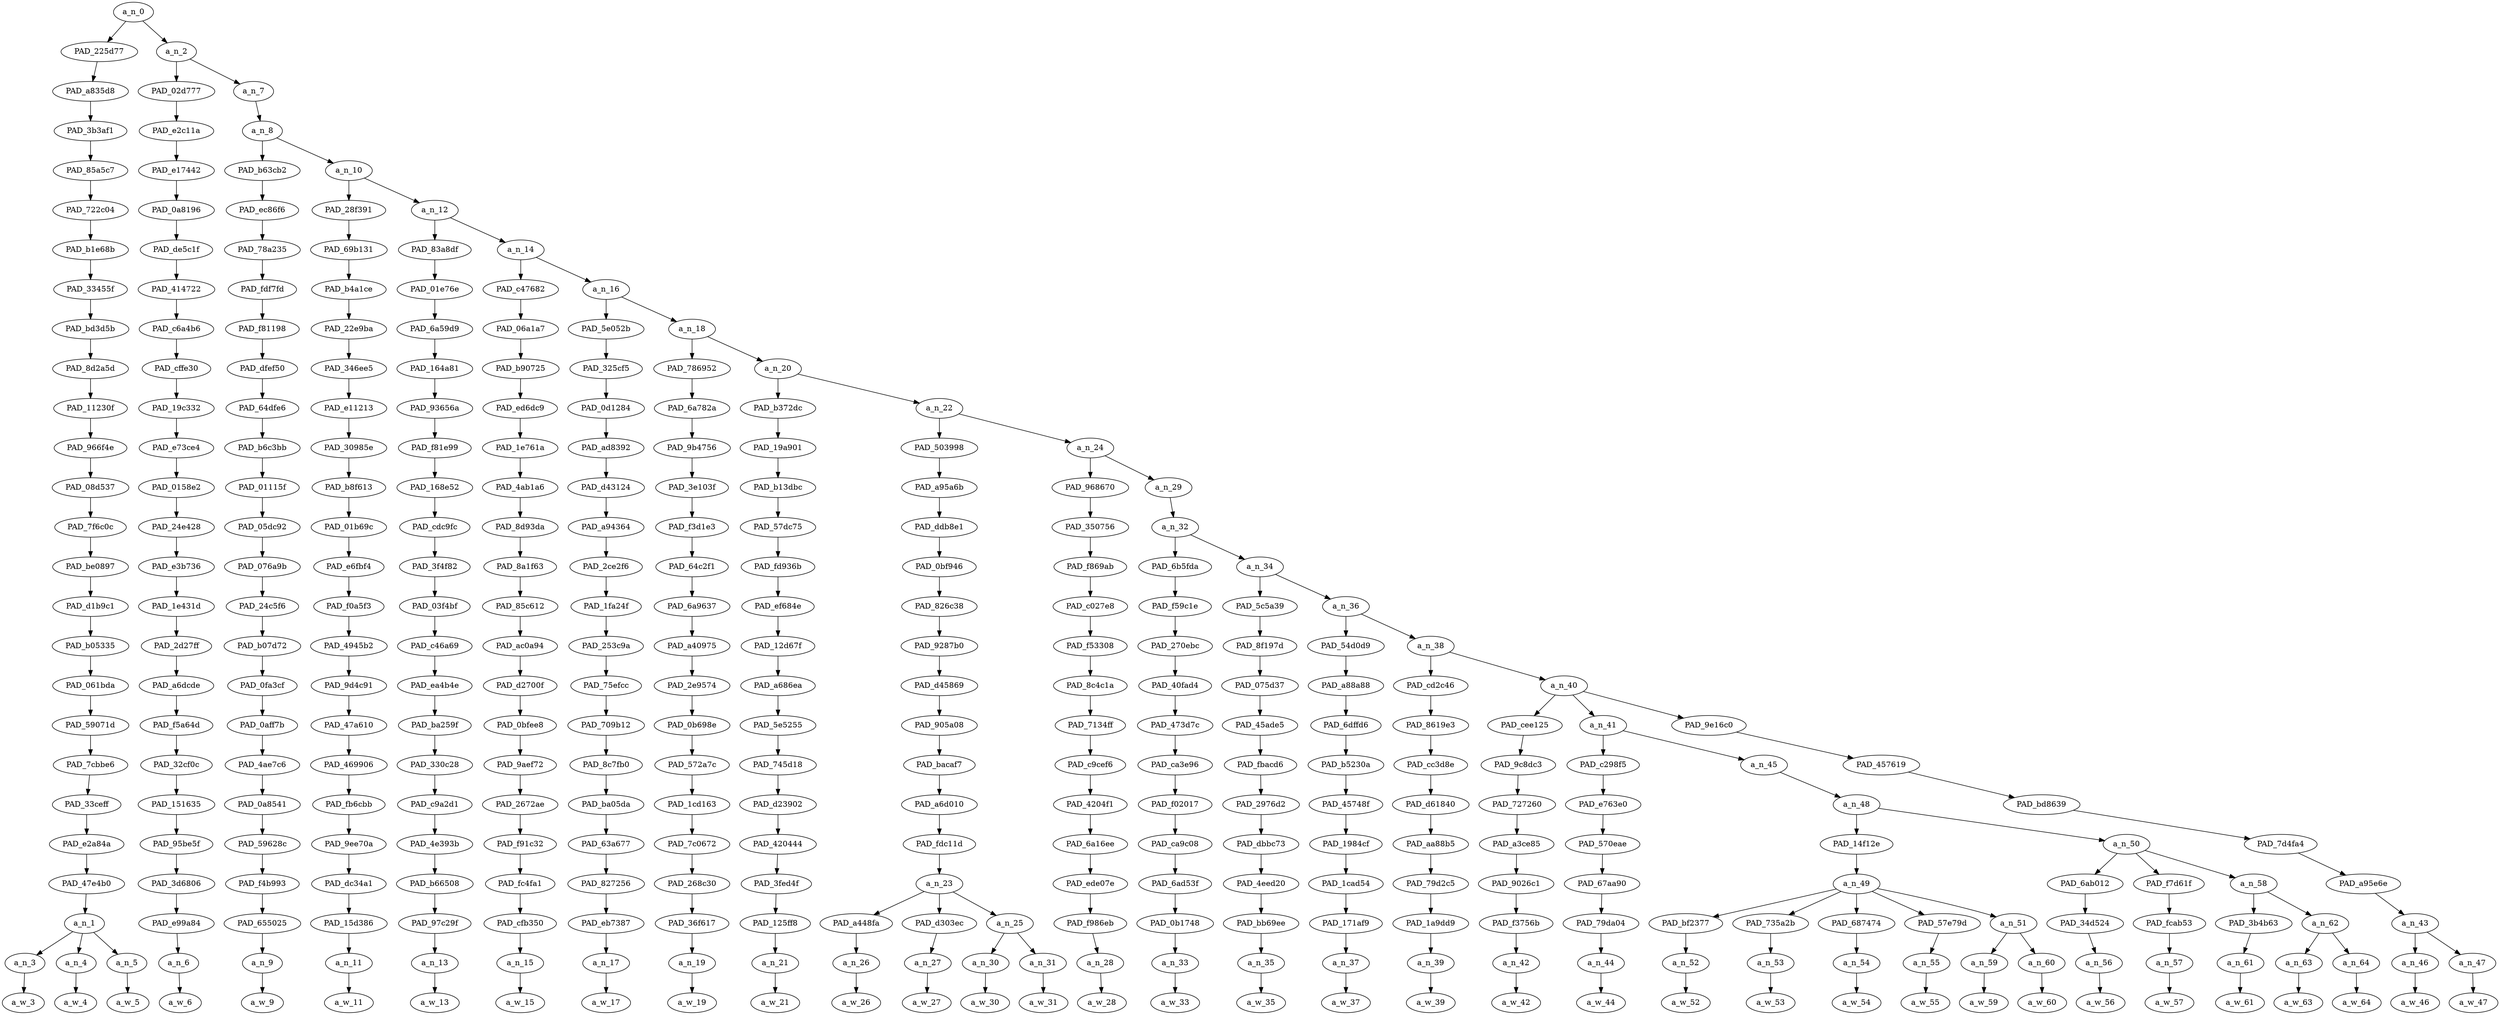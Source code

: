 strict digraph "" {
	a_n_0	[div_dir=1,
		index=0,
		level=25,
		pos="2.5049798329671225,25!",
		text_span="[0, 1, 2, 3, 4, 5, 6, 7, 8, 9, 10, 11, 12, 13, 14, 15, 16, 17, 18, 19, 20, 21, 22, 23, 24, 25, 26, 27, 28, 29, 30, 31, 32, 33, 34]",
		value=1.00000001];
	PAD_225d77	[div_dir=1,
		index=0,
		level=24,
		pos="1.0,24!",
		text_span="[0, 1, 2]",
		value=0.17756957];
	a_n_0 -> PAD_225d77;
	a_n_2	[div_dir=1,
		index=1,
		level=24,
		pos="4.009959665934245,24!",
		text_span="[3, 4, 5, 6, 7, 8, 9, 10, 11, 12, 13, 14, 15, 16, 17, 18, 19, 20, 21, 22, 23, 24, 25, 26, 27, 28, 29, 30, 31, 32, 33, 34]",
		value=0.82178777];
	a_n_0 -> a_n_2;
	PAD_a835d8	[div_dir=1,
		index=0,
		level=23,
		pos="1.0,23!",
		text_span="[0, 1, 2]",
		value=0.17756957];
	PAD_225d77 -> PAD_a835d8;
	PAD_3b3af1	[div_dir=1,
		index=0,
		level=22,
		pos="1.0,22!",
		text_span="[0, 1, 2]",
		value=0.17756957];
	PAD_a835d8 -> PAD_3b3af1;
	PAD_85a5c7	[div_dir=1,
		index=0,
		level=21,
		pos="1.0,21!",
		text_span="[0, 1, 2]",
		value=0.17756957];
	PAD_3b3af1 -> PAD_85a5c7;
	PAD_722c04	[div_dir=1,
		index=0,
		level=20,
		pos="1.0,20!",
		text_span="[0, 1, 2]",
		value=0.17756957];
	PAD_85a5c7 -> PAD_722c04;
	PAD_b1e68b	[div_dir=1,
		index=0,
		level=19,
		pos="1.0,19!",
		text_span="[0, 1, 2]",
		value=0.17756957];
	PAD_722c04 -> PAD_b1e68b;
	PAD_33455f	[div_dir=1,
		index=0,
		level=18,
		pos="1.0,18!",
		text_span="[0, 1, 2]",
		value=0.17756957];
	PAD_b1e68b -> PAD_33455f;
	PAD_bd3d5b	[div_dir=1,
		index=0,
		level=17,
		pos="1.0,17!",
		text_span="[0, 1, 2]",
		value=0.17756957];
	PAD_33455f -> PAD_bd3d5b;
	PAD_8d2a5d	[div_dir=1,
		index=0,
		level=16,
		pos="1.0,16!",
		text_span="[0, 1, 2]",
		value=0.17756957];
	PAD_bd3d5b -> PAD_8d2a5d;
	PAD_11230f	[div_dir=1,
		index=0,
		level=15,
		pos="1.0,15!",
		text_span="[0, 1, 2]",
		value=0.17756957];
	PAD_8d2a5d -> PAD_11230f;
	PAD_966f4e	[div_dir=1,
		index=0,
		level=14,
		pos="1.0,14!",
		text_span="[0, 1, 2]",
		value=0.17756957];
	PAD_11230f -> PAD_966f4e;
	PAD_08d537	[div_dir=1,
		index=0,
		level=13,
		pos="1.0,13!",
		text_span="[0, 1, 2]",
		value=0.17756957];
	PAD_966f4e -> PAD_08d537;
	PAD_7f6c0c	[div_dir=1,
		index=0,
		level=12,
		pos="1.0,12!",
		text_span="[0, 1, 2]",
		value=0.17756957];
	PAD_08d537 -> PAD_7f6c0c;
	PAD_be0897	[div_dir=1,
		index=0,
		level=11,
		pos="1.0,11!",
		text_span="[0, 1, 2]",
		value=0.17756957];
	PAD_7f6c0c -> PAD_be0897;
	PAD_d1b9c1	[div_dir=1,
		index=0,
		level=10,
		pos="1.0,10!",
		text_span="[0, 1, 2]",
		value=0.17756957];
	PAD_be0897 -> PAD_d1b9c1;
	PAD_b05335	[div_dir=1,
		index=0,
		level=9,
		pos="1.0,9!",
		text_span="[0, 1, 2]",
		value=0.17756957];
	PAD_d1b9c1 -> PAD_b05335;
	PAD_061bda	[div_dir=1,
		index=0,
		level=8,
		pos="1.0,8!",
		text_span="[0, 1, 2]",
		value=0.17756957];
	PAD_b05335 -> PAD_061bda;
	PAD_59071d	[div_dir=1,
		index=0,
		level=7,
		pos="1.0,7!",
		text_span="[0, 1, 2]",
		value=0.17756957];
	PAD_061bda -> PAD_59071d;
	PAD_7cbbe6	[div_dir=1,
		index=0,
		level=6,
		pos="1.0,6!",
		text_span="[0, 1, 2]",
		value=0.17756957];
	PAD_59071d -> PAD_7cbbe6;
	PAD_33ceff	[div_dir=1,
		index=0,
		level=5,
		pos="1.0,5!",
		text_span="[0, 1, 2]",
		value=0.17756957];
	PAD_7cbbe6 -> PAD_33ceff;
	PAD_e2a84a	[div_dir=1,
		index=0,
		level=4,
		pos="1.0,4!",
		text_span="[0, 1, 2]",
		value=0.17756957];
	PAD_33ceff -> PAD_e2a84a;
	PAD_47e4b0	[div_dir=1,
		index=0,
		level=3,
		pos="1.0,3!",
		text_span="[0, 1, 2]",
		value=0.17756957];
	PAD_e2a84a -> PAD_47e4b0;
	a_n_1	[div_dir=1,
		index=0,
		level=2,
		pos="1.0,2!",
		text_span="[0, 1, 2]",
		value=0.17756957];
	PAD_47e4b0 -> a_n_1;
	a_n_3	[div_dir=1,
		index=0,
		level=1,
		pos="0.0,1!",
		text_span="[0]",
		value=0.02753930];
	a_n_1 -> a_n_3;
	a_n_4	[div_dir=1,
		index=1,
		level=1,
		pos="1.0,1!",
		text_span="[1]",
		value=0.02747320];
	a_n_1 -> a_n_4;
	a_n_5	[div_dir=1,
		index=2,
		level=1,
		pos="2.0,1!",
		text_span="[2]",
		value=0.12148324];
	a_n_1 -> a_n_5;
	a_w_3	[div_dir=0,
		index=0,
		level=0,
		pos="0,0!",
		text_span="[0]",
		value=the];
	a_n_3 -> a_w_3;
	a_w_4	[div_dir=0,
		index=1,
		level=0,
		pos="1,0!",
		text_span="[1]",
		value=other];
	a_n_4 -> a_w_4;
	a_w_5	[div_dir=0,
		index=2,
		level=0,
		pos="2,0!",
		text_span="[2]",
		value=kike];
	a_n_5 -> a_w_5;
	PAD_02d777	[div_dir=1,
		index=1,
		level=23,
		pos="3.0,23!",
		text_span="[3]",
		value=0.02306854];
	a_n_2 -> PAD_02d777;
	a_n_7	[div_dir=1,
		index=2,
		level=23,
		pos="5.01991933186849,23!",
		text_span="[4, 5, 6, 7, 8, 9, 10, 11, 12, 13, 14, 15, 16, 17, 18, 19, 20, 21, 22, 23, 24, 25, 26, 27, 28, 29, 30, 31, 32, 33, 34]",
		value=0.79838332];
	a_n_2 -> a_n_7;
	PAD_e2c11a	[div_dir=1,
		index=1,
		level=22,
		pos="3.0,22!",
		text_span="[3]",
		value=0.02306854];
	PAD_02d777 -> PAD_e2c11a;
	PAD_e17442	[div_dir=1,
		index=1,
		level=21,
		pos="3.0,21!",
		text_span="[3]",
		value=0.02306854];
	PAD_e2c11a -> PAD_e17442;
	PAD_0a8196	[div_dir=1,
		index=1,
		level=20,
		pos="3.0,20!",
		text_span="[3]",
		value=0.02306854];
	PAD_e17442 -> PAD_0a8196;
	PAD_de5c1f	[div_dir=1,
		index=1,
		level=19,
		pos="3.0,19!",
		text_span="[3]",
		value=0.02306854];
	PAD_0a8196 -> PAD_de5c1f;
	PAD_414722	[div_dir=1,
		index=1,
		level=18,
		pos="3.0,18!",
		text_span="[3]",
		value=0.02306854];
	PAD_de5c1f -> PAD_414722;
	PAD_c6a4b6	[div_dir=1,
		index=1,
		level=17,
		pos="3.0,17!",
		text_span="[3]",
		value=0.02306854];
	PAD_414722 -> PAD_c6a4b6;
	PAD_cffe30	[div_dir=1,
		index=1,
		level=16,
		pos="3.0,16!",
		text_span="[3]",
		value=0.02306854];
	PAD_c6a4b6 -> PAD_cffe30;
	PAD_19c332	[div_dir=1,
		index=1,
		level=15,
		pos="3.0,15!",
		text_span="[3]",
		value=0.02306854];
	PAD_cffe30 -> PAD_19c332;
	PAD_e73ce4	[div_dir=1,
		index=1,
		level=14,
		pos="3.0,14!",
		text_span="[3]",
		value=0.02306854];
	PAD_19c332 -> PAD_e73ce4;
	PAD_0158e2	[div_dir=1,
		index=1,
		level=13,
		pos="3.0,13!",
		text_span="[3]",
		value=0.02306854];
	PAD_e73ce4 -> PAD_0158e2;
	PAD_24e428	[div_dir=1,
		index=1,
		level=12,
		pos="3.0,12!",
		text_span="[3]",
		value=0.02306854];
	PAD_0158e2 -> PAD_24e428;
	PAD_e3b736	[div_dir=1,
		index=1,
		level=11,
		pos="3.0,11!",
		text_span="[3]",
		value=0.02306854];
	PAD_24e428 -> PAD_e3b736;
	PAD_1e431d	[div_dir=1,
		index=1,
		level=10,
		pos="3.0,10!",
		text_span="[3]",
		value=0.02306854];
	PAD_e3b736 -> PAD_1e431d;
	PAD_2d27ff	[div_dir=1,
		index=1,
		level=9,
		pos="3.0,9!",
		text_span="[3]",
		value=0.02306854];
	PAD_1e431d -> PAD_2d27ff;
	PAD_a6dcde	[div_dir=1,
		index=1,
		level=8,
		pos="3.0,8!",
		text_span="[3]",
		value=0.02306854];
	PAD_2d27ff -> PAD_a6dcde;
	PAD_f5a64d	[div_dir=1,
		index=1,
		level=7,
		pos="3.0,7!",
		text_span="[3]",
		value=0.02306854];
	PAD_a6dcde -> PAD_f5a64d;
	PAD_32cf0c	[div_dir=1,
		index=1,
		level=6,
		pos="3.0,6!",
		text_span="[3]",
		value=0.02306854];
	PAD_f5a64d -> PAD_32cf0c;
	PAD_151635	[div_dir=1,
		index=1,
		level=5,
		pos="3.0,5!",
		text_span="[3]",
		value=0.02306854];
	PAD_32cf0c -> PAD_151635;
	PAD_95be5f	[div_dir=1,
		index=1,
		level=4,
		pos="3.0,4!",
		text_span="[3]",
		value=0.02306854];
	PAD_151635 -> PAD_95be5f;
	PAD_3d6806	[div_dir=1,
		index=1,
		level=3,
		pos="3.0,3!",
		text_span="[3]",
		value=0.02306854];
	PAD_95be5f -> PAD_3d6806;
	PAD_e99a84	[div_dir=1,
		index=1,
		level=2,
		pos="3.0,2!",
		text_span="[3]",
		value=0.02306854];
	PAD_3d6806 -> PAD_e99a84;
	a_n_6	[div_dir=1,
		index=3,
		level=1,
		pos="3.0,1!",
		text_span="[3]",
		value=0.02306854];
	PAD_e99a84 -> a_n_6;
	a_w_6	[div_dir=0,
		index=3,
		level=0,
		pos="3,0!",
		text_span="[3]",
		value=claimed];
	a_n_6 -> a_w_6;
	a_n_8	[div_dir=1,
		index=2,
		level=22,
		pos="5.01991933186849,22!",
		text_span="[4, 5, 6, 7, 8, 9, 10, 11, 12, 13, 14, 15, 16, 17, 18, 19, 20, 21, 22, 23, 24, 25, 26, 27, 28, 29, 30, 31, 32, 33, 34]",
		value=0.79804385];
	a_n_7 -> a_n_8;
	PAD_b63cb2	[div_dir=1,
		index=2,
		level=21,
		pos="4.0,21!",
		text_span="[4]",
		value=0.04121764];
	a_n_8 -> PAD_b63cb2;
	a_n_10	[div_dir=1,
		index=3,
		level=21,
		pos="6.03983866373698,21!",
		text_span="[5, 6, 7, 8, 9, 10, 11, 12, 13, 14, 15, 16, 17, 18, 19, 20, 21, 22, 23, 24, 25, 26, 27, 28, 29, 30, 31, 32, 33, 34]",
		value=0.75648674];
	a_n_8 -> a_n_10;
	PAD_ec86f6	[div_dir=1,
		index=2,
		level=20,
		pos="4.0,20!",
		text_span="[4]",
		value=0.04121764];
	PAD_b63cb2 -> PAD_ec86f6;
	PAD_78a235	[div_dir=1,
		index=2,
		level=19,
		pos="4.0,19!",
		text_span="[4]",
		value=0.04121764];
	PAD_ec86f6 -> PAD_78a235;
	PAD_fdf7fd	[div_dir=1,
		index=2,
		level=18,
		pos="4.0,18!",
		text_span="[4]",
		value=0.04121764];
	PAD_78a235 -> PAD_fdf7fd;
	PAD_f81198	[div_dir=1,
		index=2,
		level=17,
		pos="4.0,17!",
		text_span="[4]",
		value=0.04121764];
	PAD_fdf7fd -> PAD_f81198;
	PAD_dfef50	[div_dir=1,
		index=2,
		level=16,
		pos="4.0,16!",
		text_span="[4]",
		value=0.04121764];
	PAD_f81198 -> PAD_dfef50;
	PAD_64dfe6	[div_dir=1,
		index=2,
		level=15,
		pos="4.0,15!",
		text_span="[4]",
		value=0.04121764];
	PAD_dfef50 -> PAD_64dfe6;
	PAD_b6c3bb	[div_dir=1,
		index=2,
		level=14,
		pos="4.0,14!",
		text_span="[4]",
		value=0.04121764];
	PAD_64dfe6 -> PAD_b6c3bb;
	PAD_01115f	[div_dir=1,
		index=2,
		level=13,
		pos="4.0,13!",
		text_span="[4]",
		value=0.04121764];
	PAD_b6c3bb -> PAD_01115f;
	PAD_05dc92	[div_dir=1,
		index=2,
		level=12,
		pos="4.0,12!",
		text_span="[4]",
		value=0.04121764];
	PAD_01115f -> PAD_05dc92;
	PAD_076a9b	[div_dir=1,
		index=2,
		level=11,
		pos="4.0,11!",
		text_span="[4]",
		value=0.04121764];
	PAD_05dc92 -> PAD_076a9b;
	PAD_24c5f6	[div_dir=1,
		index=2,
		level=10,
		pos="4.0,10!",
		text_span="[4]",
		value=0.04121764];
	PAD_076a9b -> PAD_24c5f6;
	PAD_b07d72	[div_dir=1,
		index=2,
		level=9,
		pos="4.0,9!",
		text_span="[4]",
		value=0.04121764];
	PAD_24c5f6 -> PAD_b07d72;
	PAD_0fa3cf	[div_dir=1,
		index=2,
		level=8,
		pos="4.0,8!",
		text_span="[4]",
		value=0.04121764];
	PAD_b07d72 -> PAD_0fa3cf;
	PAD_0aff7b	[div_dir=1,
		index=2,
		level=7,
		pos="4.0,7!",
		text_span="[4]",
		value=0.04121764];
	PAD_0fa3cf -> PAD_0aff7b;
	PAD_4ae7c6	[div_dir=1,
		index=2,
		level=6,
		pos="4.0,6!",
		text_span="[4]",
		value=0.04121764];
	PAD_0aff7b -> PAD_4ae7c6;
	PAD_0a8541	[div_dir=1,
		index=2,
		level=5,
		pos="4.0,5!",
		text_span="[4]",
		value=0.04121764];
	PAD_4ae7c6 -> PAD_0a8541;
	PAD_59628c	[div_dir=1,
		index=2,
		level=4,
		pos="4.0,4!",
		text_span="[4]",
		value=0.04121764];
	PAD_0a8541 -> PAD_59628c;
	PAD_f4b993	[div_dir=1,
		index=2,
		level=3,
		pos="4.0,3!",
		text_span="[4]",
		value=0.04121764];
	PAD_59628c -> PAD_f4b993;
	PAD_655025	[div_dir=1,
		index=2,
		level=2,
		pos="4.0,2!",
		text_span="[4]",
		value=0.04121764];
	PAD_f4b993 -> PAD_655025;
	a_n_9	[div_dir=1,
		index=4,
		level=1,
		pos="4.0,1!",
		text_span="[4]",
		value=0.04121764];
	PAD_655025 -> a_n_9;
	a_w_9	[div_dir=0,
		index=4,
		level=0,
		pos="4,0!",
		text_span="[4]",
		value=soros];
	a_n_9 -> a_w_9;
	PAD_28f391	[div_dir=1,
		index=3,
		level=20,
		pos="5.0,20!",
		text_span="[5]",
		value=0.01599291];
	a_n_10 -> PAD_28f391;
	a_n_12	[div_dir=1,
		index=4,
		level=20,
		pos="7.079677327473958,20!",
		text_span="[6, 7, 8, 9, 10, 11, 12, 13, 14, 15, 16, 17, 18, 19, 20, 21, 22, 23, 24, 25, 26, 27, 28, 29, 30, 31, 32, 33, 34]",
		value=0.74016454];
	a_n_10 -> a_n_12;
	PAD_69b131	[div_dir=1,
		index=3,
		level=19,
		pos="5.0,19!",
		text_span="[5]",
		value=0.01599291];
	PAD_28f391 -> PAD_69b131;
	PAD_b4a1ce	[div_dir=1,
		index=3,
		level=18,
		pos="5.0,18!",
		text_span="[5]",
		value=0.01599291];
	PAD_69b131 -> PAD_b4a1ce;
	PAD_22e9ba	[div_dir=1,
		index=3,
		level=17,
		pos="5.0,17!",
		text_span="[5]",
		value=0.01599291];
	PAD_b4a1ce -> PAD_22e9ba;
	PAD_346ee5	[div_dir=1,
		index=3,
		level=16,
		pos="5.0,16!",
		text_span="[5]",
		value=0.01599291];
	PAD_22e9ba -> PAD_346ee5;
	PAD_e11213	[div_dir=1,
		index=3,
		level=15,
		pos="5.0,15!",
		text_span="[5]",
		value=0.01599291];
	PAD_346ee5 -> PAD_e11213;
	PAD_30985e	[div_dir=1,
		index=3,
		level=14,
		pos="5.0,14!",
		text_span="[5]",
		value=0.01599291];
	PAD_e11213 -> PAD_30985e;
	PAD_b8f613	[div_dir=1,
		index=3,
		level=13,
		pos="5.0,13!",
		text_span="[5]",
		value=0.01599291];
	PAD_30985e -> PAD_b8f613;
	PAD_01b69c	[div_dir=1,
		index=3,
		level=12,
		pos="5.0,12!",
		text_span="[5]",
		value=0.01599291];
	PAD_b8f613 -> PAD_01b69c;
	PAD_e6fbf4	[div_dir=1,
		index=3,
		level=11,
		pos="5.0,11!",
		text_span="[5]",
		value=0.01599291];
	PAD_01b69c -> PAD_e6fbf4;
	PAD_f0a5f3	[div_dir=1,
		index=3,
		level=10,
		pos="5.0,10!",
		text_span="[5]",
		value=0.01599291];
	PAD_e6fbf4 -> PAD_f0a5f3;
	PAD_4945b2	[div_dir=1,
		index=3,
		level=9,
		pos="5.0,9!",
		text_span="[5]",
		value=0.01599291];
	PAD_f0a5f3 -> PAD_4945b2;
	PAD_9d4c91	[div_dir=1,
		index=3,
		level=8,
		pos="5.0,8!",
		text_span="[5]",
		value=0.01599291];
	PAD_4945b2 -> PAD_9d4c91;
	PAD_47a610	[div_dir=1,
		index=3,
		level=7,
		pos="5.0,7!",
		text_span="[5]",
		value=0.01599291];
	PAD_9d4c91 -> PAD_47a610;
	PAD_469906	[div_dir=1,
		index=3,
		level=6,
		pos="5.0,6!",
		text_span="[5]",
		value=0.01599291];
	PAD_47a610 -> PAD_469906;
	PAD_fb6cbb	[div_dir=1,
		index=3,
		level=5,
		pos="5.0,5!",
		text_span="[5]",
		value=0.01599291];
	PAD_469906 -> PAD_fb6cbb;
	PAD_9ee70a	[div_dir=1,
		index=3,
		level=4,
		pos="5.0,4!",
		text_span="[5]",
		value=0.01599291];
	PAD_fb6cbb -> PAD_9ee70a;
	PAD_dc34a1	[div_dir=1,
		index=3,
		level=3,
		pos="5.0,3!",
		text_span="[5]",
		value=0.01599291];
	PAD_9ee70a -> PAD_dc34a1;
	PAD_15d386	[div_dir=1,
		index=3,
		level=2,
		pos="5.0,2!",
		text_span="[5]",
		value=0.01599291];
	PAD_dc34a1 -> PAD_15d386;
	a_n_11	[div_dir=1,
		index=5,
		level=1,
		pos="5.0,1!",
		text_span="[5]",
		value=0.01599291];
	PAD_15d386 -> a_n_11;
	a_w_11	[div_dir=0,
		index=5,
		level=0,
		pos="5,0!",
		text_span="[5]",
		value=wasn];
	a_n_11 -> a_w_11;
	PAD_83a8df	[div_dir=1,
		index=4,
		level=19,
		pos="6.0,19!",
		text_span="[6]",
		value=0.01385759];
	a_n_12 -> PAD_83a8df;
	a_n_14	[div_dir=1,
		index=5,
		level=19,
		pos="8.159354654947917,19!",
		text_span="[7, 8, 9, 10, 11, 12, 13, 14, 15, 16, 17, 18, 19, 20, 21, 22, 23, 24, 25, 26, 27, 28, 29, 30, 31, 32, 33, 34]",
		value=0.72598651];
	a_n_12 -> a_n_14;
	PAD_01e76e	[div_dir=1,
		index=4,
		level=18,
		pos="6.0,18!",
		text_span="[6]",
		value=0.01385759];
	PAD_83a8df -> PAD_01e76e;
	PAD_6a59d9	[div_dir=1,
		index=4,
		level=17,
		pos="6.0,17!",
		text_span="[6]",
		value=0.01385759];
	PAD_01e76e -> PAD_6a59d9;
	PAD_164a81	[div_dir=1,
		index=4,
		level=16,
		pos="6.0,16!",
		text_span="[6]",
		value=0.01385759];
	PAD_6a59d9 -> PAD_164a81;
	PAD_93656a	[div_dir=1,
		index=4,
		level=15,
		pos="6.0,15!",
		text_span="[6]",
		value=0.01385759];
	PAD_164a81 -> PAD_93656a;
	PAD_f81e99	[div_dir=1,
		index=4,
		level=14,
		pos="6.0,14!",
		text_span="[6]",
		value=0.01385759];
	PAD_93656a -> PAD_f81e99;
	PAD_168e52	[div_dir=1,
		index=4,
		level=13,
		pos="6.0,13!",
		text_span="[6]",
		value=0.01385759];
	PAD_f81e99 -> PAD_168e52;
	PAD_cdc9fc	[div_dir=1,
		index=4,
		level=12,
		pos="6.0,12!",
		text_span="[6]",
		value=0.01385759];
	PAD_168e52 -> PAD_cdc9fc;
	PAD_3f4f82	[div_dir=1,
		index=4,
		level=11,
		pos="6.0,11!",
		text_span="[6]",
		value=0.01385759];
	PAD_cdc9fc -> PAD_3f4f82;
	PAD_03f4bf	[div_dir=1,
		index=4,
		level=10,
		pos="6.0,10!",
		text_span="[6]",
		value=0.01385759];
	PAD_3f4f82 -> PAD_03f4bf;
	PAD_c46a69	[div_dir=1,
		index=4,
		level=9,
		pos="6.0,9!",
		text_span="[6]",
		value=0.01385759];
	PAD_03f4bf -> PAD_c46a69;
	PAD_ea4b4e	[div_dir=1,
		index=4,
		level=8,
		pos="6.0,8!",
		text_span="[6]",
		value=0.01385759];
	PAD_c46a69 -> PAD_ea4b4e;
	PAD_ba259f	[div_dir=1,
		index=4,
		level=7,
		pos="6.0,7!",
		text_span="[6]",
		value=0.01385759];
	PAD_ea4b4e -> PAD_ba259f;
	PAD_330c28	[div_dir=1,
		index=4,
		level=6,
		pos="6.0,6!",
		text_span="[6]",
		value=0.01385759];
	PAD_ba259f -> PAD_330c28;
	PAD_c9a2d1	[div_dir=1,
		index=4,
		level=5,
		pos="6.0,5!",
		text_span="[6]",
		value=0.01385759];
	PAD_330c28 -> PAD_c9a2d1;
	PAD_4e393b	[div_dir=1,
		index=4,
		level=4,
		pos="6.0,4!",
		text_span="[6]",
		value=0.01385759];
	PAD_c9a2d1 -> PAD_4e393b;
	PAD_b66508	[div_dir=1,
		index=4,
		level=3,
		pos="6.0,3!",
		text_span="[6]",
		value=0.01385759];
	PAD_4e393b -> PAD_b66508;
	PAD_97c29f	[div_dir=1,
		index=4,
		level=2,
		pos="6.0,2!",
		text_span="[6]",
		value=0.01385759];
	PAD_b66508 -> PAD_97c29f;
	a_n_13	[div_dir=1,
		index=6,
		level=1,
		pos="6.0,1!",
		text_span="[6]",
		value=0.01385759];
	PAD_97c29f -> a_n_13;
	a_w_13	[div_dir=0,
		index=6,
		level=0,
		pos="6,0!",
		text_span="[6]",
		value=t];
	a_n_13 -> a_w_13;
	PAD_c47682	[div_dir=1,
		index=5,
		level=18,
		pos="7.0,18!",
		text_span="[7]",
		value=0.01984119];
	a_n_14 -> PAD_c47682;
	a_n_16	[div_dir=1,
		index=6,
		level=18,
		pos="9.318709309895834,18!",
		text_span="[8, 9, 10, 11, 12, 13, 14, 15, 16, 17, 18, 19, 20, 21, 22, 23, 24, 25, 26, 27, 28, 29, 30, 31, 32, 33, 34]",
		value=0.70582191];
	a_n_14 -> a_n_16;
	PAD_06a1a7	[div_dir=1,
		index=5,
		level=17,
		pos="7.0,17!",
		text_span="[7]",
		value=0.01984119];
	PAD_c47682 -> PAD_06a1a7;
	PAD_b90725	[div_dir=1,
		index=5,
		level=16,
		pos="7.0,16!",
		text_span="[7]",
		value=0.01984119];
	PAD_06a1a7 -> PAD_b90725;
	PAD_ed6dc9	[div_dir=1,
		index=5,
		level=15,
		pos="7.0,15!",
		text_span="[7]",
		value=0.01984119];
	PAD_b90725 -> PAD_ed6dc9;
	PAD_1e761a	[div_dir=1,
		index=5,
		level=14,
		pos="7.0,14!",
		text_span="[7]",
		value=0.01984119];
	PAD_ed6dc9 -> PAD_1e761a;
	PAD_4ab1a6	[div_dir=1,
		index=5,
		level=13,
		pos="7.0,13!",
		text_span="[7]",
		value=0.01984119];
	PAD_1e761a -> PAD_4ab1a6;
	PAD_8d93da	[div_dir=1,
		index=5,
		level=12,
		pos="7.0,12!",
		text_span="[7]",
		value=0.01984119];
	PAD_4ab1a6 -> PAD_8d93da;
	PAD_8a1f63	[div_dir=1,
		index=5,
		level=11,
		pos="7.0,11!",
		text_span="[7]",
		value=0.01984119];
	PAD_8d93da -> PAD_8a1f63;
	PAD_85c612	[div_dir=1,
		index=5,
		level=10,
		pos="7.0,10!",
		text_span="[7]",
		value=0.01984119];
	PAD_8a1f63 -> PAD_85c612;
	PAD_ac0a94	[div_dir=1,
		index=5,
		level=9,
		pos="7.0,9!",
		text_span="[7]",
		value=0.01984119];
	PAD_85c612 -> PAD_ac0a94;
	PAD_d2700f	[div_dir=1,
		index=5,
		level=8,
		pos="7.0,8!",
		text_span="[7]",
		value=0.01984119];
	PAD_ac0a94 -> PAD_d2700f;
	PAD_0bfee8	[div_dir=1,
		index=5,
		level=7,
		pos="7.0,7!",
		text_span="[7]",
		value=0.01984119];
	PAD_d2700f -> PAD_0bfee8;
	PAD_9aef72	[div_dir=1,
		index=5,
		level=6,
		pos="7.0,6!",
		text_span="[7]",
		value=0.01984119];
	PAD_0bfee8 -> PAD_9aef72;
	PAD_2672ae	[div_dir=1,
		index=5,
		level=5,
		pos="7.0,5!",
		text_span="[7]",
		value=0.01984119];
	PAD_9aef72 -> PAD_2672ae;
	PAD_f91c32	[div_dir=1,
		index=5,
		level=4,
		pos="7.0,4!",
		text_span="[7]",
		value=0.01984119];
	PAD_2672ae -> PAD_f91c32;
	PAD_fc4fa1	[div_dir=1,
		index=5,
		level=3,
		pos="7.0,3!",
		text_span="[7]",
		value=0.01984119];
	PAD_f91c32 -> PAD_fc4fa1;
	PAD_cfb350	[div_dir=1,
		index=5,
		level=2,
		pos="7.0,2!",
		text_span="[7]",
		value=0.01984119];
	PAD_fc4fa1 -> PAD_cfb350;
	a_n_15	[div_dir=1,
		index=7,
		level=1,
		pos="7.0,1!",
		text_span="[7]",
		value=0.01984119];
	PAD_cfb350 -> a_n_15;
	a_w_15	[div_dir=0,
		index=7,
		level=0,
		pos="7,0!",
		text_span="[7]",
		value=prosecuted];
	a_n_15 -> a_w_15;
	PAD_5e052b	[div_dir=-1,
		index=6,
		level=17,
		pos="8.0,17!",
		text_span="[8]",
		value=0.01375375];
	a_n_16 -> PAD_5e052b;
	a_n_18	[div_dir=1,
		index=7,
		level=17,
		pos="10.637418619791667,17!",
		text_span="[9, 10, 11, 12, 13, 14, 15, 16, 17, 18, 19, 20, 21, 22, 23, 24, 25, 26, 27, 28, 29, 30, 31, 32, 33, 34]",
		value=0.69175510];
	a_n_16 -> a_n_18;
	PAD_325cf5	[div_dir=-1,
		index=6,
		level=16,
		pos="8.0,16!",
		text_span="[8]",
		value=0.01375375];
	PAD_5e052b -> PAD_325cf5;
	PAD_0d1284	[div_dir=-1,
		index=6,
		level=15,
		pos="8.0,15!",
		text_span="[8]",
		value=0.01375375];
	PAD_325cf5 -> PAD_0d1284;
	PAD_ad8392	[div_dir=-1,
		index=6,
		level=14,
		pos="8.0,14!",
		text_span="[8]",
		value=0.01375375];
	PAD_0d1284 -> PAD_ad8392;
	PAD_d43124	[div_dir=-1,
		index=6,
		level=13,
		pos="8.0,13!",
		text_span="[8]",
		value=0.01375375];
	PAD_ad8392 -> PAD_d43124;
	PAD_a94364	[div_dir=-1,
		index=6,
		level=12,
		pos="8.0,12!",
		text_span="[8]",
		value=0.01375375];
	PAD_d43124 -> PAD_a94364;
	PAD_2ce2f6	[div_dir=-1,
		index=6,
		level=11,
		pos="8.0,11!",
		text_span="[8]",
		value=0.01375375];
	PAD_a94364 -> PAD_2ce2f6;
	PAD_1fa24f	[div_dir=-1,
		index=6,
		level=10,
		pos="8.0,10!",
		text_span="[8]",
		value=0.01375375];
	PAD_2ce2f6 -> PAD_1fa24f;
	PAD_253c9a	[div_dir=-1,
		index=6,
		level=9,
		pos="8.0,9!",
		text_span="[8]",
		value=0.01375375];
	PAD_1fa24f -> PAD_253c9a;
	PAD_75efcc	[div_dir=-1,
		index=6,
		level=8,
		pos="8.0,8!",
		text_span="[8]",
		value=0.01375375];
	PAD_253c9a -> PAD_75efcc;
	PAD_709b12	[div_dir=-1,
		index=6,
		level=7,
		pos="8.0,7!",
		text_span="[8]",
		value=0.01375375];
	PAD_75efcc -> PAD_709b12;
	PAD_8c7fb0	[div_dir=-1,
		index=6,
		level=6,
		pos="8.0,6!",
		text_span="[8]",
		value=0.01375375];
	PAD_709b12 -> PAD_8c7fb0;
	PAD_ba05da	[div_dir=-1,
		index=6,
		level=5,
		pos="8.0,5!",
		text_span="[8]",
		value=0.01375375];
	PAD_8c7fb0 -> PAD_ba05da;
	PAD_63a677	[div_dir=-1,
		index=6,
		level=4,
		pos="8.0,4!",
		text_span="[8]",
		value=0.01375375];
	PAD_ba05da -> PAD_63a677;
	PAD_827256	[div_dir=-1,
		index=6,
		level=3,
		pos="8.0,3!",
		text_span="[8]",
		value=0.01375375];
	PAD_63a677 -> PAD_827256;
	PAD_eb7387	[div_dir=-1,
		index=6,
		level=2,
		pos="8.0,2!",
		text_span="[8]",
		value=0.01375375];
	PAD_827256 -> PAD_eb7387;
	a_n_17	[div_dir=-1,
		index=8,
		level=1,
		pos="8.0,1!",
		text_span="[8]",
		value=0.01375375];
	PAD_eb7387 -> a_n_17;
	a_w_17	[div_dir=0,
		index=8,
		level=0,
		pos="8,0!",
		text_span="[8]",
		value=because];
	a_n_17 -> a_w_17;
	PAD_786952	[div_dir=-1,
		index=7,
		level=16,
		pos="9.0,16!",
		text_span="[9]",
		value=0.01519752];
	a_n_18 -> PAD_786952;
	a_n_20	[div_dir=1,
		index=8,
		level=16,
		pos="12.274837239583334,16!",
		text_span="[10, 11, 12, 13, 14, 15, 16, 17, 18, 19, 20, 21, 22, 23, 24, 25, 26, 27, 28, 29, 30, 31, 32, 33, 34]",
		value=0.67623960];
	a_n_18 -> a_n_20;
	PAD_6a782a	[div_dir=-1,
		index=7,
		level=15,
		pos="9.0,15!",
		text_span="[9]",
		value=0.01519752];
	PAD_786952 -> PAD_6a782a;
	PAD_9b4756	[div_dir=-1,
		index=7,
		level=14,
		pos="9.0,14!",
		text_span="[9]",
		value=0.01519752];
	PAD_6a782a -> PAD_9b4756;
	PAD_3e103f	[div_dir=-1,
		index=7,
		level=13,
		pos="9.0,13!",
		text_span="[9]",
		value=0.01519752];
	PAD_9b4756 -> PAD_3e103f;
	PAD_f3d1e3	[div_dir=-1,
		index=7,
		level=12,
		pos="9.0,12!",
		text_span="[9]",
		value=0.01519752];
	PAD_3e103f -> PAD_f3d1e3;
	PAD_64c2f1	[div_dir=-1,
		index=7,
		level=11,
		pos="9.0,11!",
		text_span="[9]",
		value=0.01519752];
	PAD_f3d1e3 -> PAD_64c2f1;
	PAD_6a9637	[div_dir=-1,
		index=7,
		level=10,
		pos="9.0,10!",
		text_span="[9]",
		value=0.01519752];
	PAD_64c2f1 -> PAD_6a9637;
	PAD_a40975	[div_dir=-1,
		index=7,
		level=9,
		pos="9.0,9!",
		text_span="[9]",
		value=0.01519752];
	PAD_6a9637 -> PAD_a40975;
	PAD_2e9574	[div_dir=-1,
		index=7,
		level=8,
		pos="9.0,8!",
		text_span="[9]",
		value=0.01519752];
	PAD_a40975 -> PAD_2e9574;
	PAD_0b698e	[div_dir=-1,
		index=7,
		level=7,
		pos="9.0,7!",
		text_span="[9]",
		value=0.01519752];
	PAD_2e9574 -> PAD_0b698e;
	PAD_572a7c	[div_dir=-1,
		index=7,
		level=6,
		pos="9.0,6!",
		text_span="[9]",
		value=0.01519752];
	PAD_0b698e -> PAD_572a7c;
	PAD_1cd163	[div_dir=-1,
		index=7,
		level=5,
		pos="9.0,5!",
		text_span="[9]",
		value=0.01519752];
	PAD_572a7c -> PAD_1cd163;
	PAD_7c0672	[div_dir=-1,
		index=7,
		level=4,
		pos="9.0,4!",
		text_span="[9]",
		value=0.01519752];
	PAD_1cd163 -> PAD_7c0672;
	PAD_268c30	[div_dir=-1,
		index=7,
		level=3,
		pos="9.0,3!",
		text_span="[9]",
		value=0.01519752];
	PAD_7c0672 -> PAD_268c30;
	PAD_36f617	[div_dir=-1,
		index=7,
		level=2,
		pos="9.0,2!",
		text_span="[9]",
		value=0.01519752];
	PAD_268c30 -> PAD_36f617;
	a_n_19	[div_dir=-1,
		index=9,
		level=1,
		pos="9.0,1!",
		text_span="[9]",
		value=0.01519752];
	PAD_36f617 -> a_n_19;
	a_w_19	[div_dir=0,
		index=9,
		level=0,
		pos="9,0!",
		text_span="[9]",
		value=he];
	a_n_19 -> a_w_19;
	PAD_b372dc	[div_dir=-1,
		index=8,
		level=15,
		pos="10.0,15!",
		text_span="[10]",
		value=0.01526563];
	a_n_20 -> PAD_b372dc;
	a_n_22	[div_dir=1,
		index=9,
		level=15,
		pos="14.549674479166669,15!",
		text_span="[11, 12, 13, 14, 15, 16, 17, 18, 19, 20, 21, 22, 23, 24, 25, 26, 27, 28, 29, 30, 31, 32, 33, 34]",
		value=0.66064938];
	a_n_20 -> a_n_22;
	PAD_19a901	[div_dir=-1,
		index=8,
		level=14,
		pos="10.0,14!",
		text_span="[10]",
		value=0.01526563];
	PAD_b372dc -> PAD_19a901;
	PAD_b13dbc	[div_dir=-1,
		index=8,
		level=13,
		pos="10.0,13!",
		text_span="[10]",
		value=0.01526563];
	PAD_19a901 -> PAD_b13dbc;
	PAD_57dc75	[div_dir=-1,
		index=8,
		level=12,
		pos="10.0,12!",
		text_span="[10]",
		value=0.01526563];
	PAD_b13dbc -> PAD_57dc75;
	PAD_fd936b	[div_dir=-1,
		index=8,
		level=11,
		pos="10.0,11!",
		text_span="[10]",
		value=0.01526563];
	PAD_57dc75 -> PAD_fd936b;
	PAD_ef684e	[div_dir=-1,
		index=8,
		level=10,
		pos="10.0,10!",
		text_span="[10]",
		value=0.01526563];
	PAD_fd936b -> PAD_ef684e;
	PAD_12d67f	[div_dir=-1,
		index=8,
		level=9,
		pos="10.0,9!",
		text_span="[10]",
		value=0.01526563];
	PAD_ef684e -> PAD_12d67f;
	PAD_a686ea	[div_dir=-1,
		index=8,
		level=8,
		pos="10.0,8!",
		text_span="[10]",
		value=0.01526563];
	PAD_12d67f -> PAD_a686ea;
	PAD_5e5255	[div_dir=-1,
		index=8,
		level=7,
		pos="10.0,7!",
		text_span="[10]",
		value=0.01526563];
	PAD_a686ea -> PAD_5e5255;
	PAD_745d18	[div_dir=-1,
		index=8,
		level=6,
		pos="10.0,6!",
		text_span="[10]",
		value=0.01526563];
	PAD_5e5255 -> PAD_745d18;
	PAD_d23902	[div_dir=-1,
		index=8,
		level=5,
		pos="10.0,5!",
		text_span="[10]",
		value=0.01526563];
	PAD_745d18 -> PAD_d23902;
	PAD_420444	[div_dir=-1,
		index=8,
		level=4,
		pos="10.0,4!",
		text_span="[10]",
		value=0.01526563];
	PAD_d23902 -> PAD_420444;
	PAD_3fed4f	[div_dir=-1,
		index=8,
		level=3,
		pos="10.0,3!",
		text_span="[10]",
		value=0.01526563];
	PAD_420444 -> PAD_3fed4f;
	PAD_125ff8	[div_dir=-1,
		index=8,
		level=2,
		pos="10.0,2!",
		text_span="[10]",
		value=0.01526563];
	PAD_3fed4f -> PAD_125ff8;
	a_n_21	[div_dir=-1,
		index=10,
		level=1,
		pos="10.0,1!",
		text_span="[10]",
		value=0.01526563];
	PAD_125ff8 -> a_n_21;
	a_w_21	[div_dir=0,
		index=10,
		level=0,
		pos="10,0!",
		text_span="[10]",
		value=was];
	a_n_21 -> a_w_21;
	PAD_503998	[div_dir=1,
		index=9,
		level=14,
		pos="12.833333333333334,14!",
		text_span="[11, 12, 13, 14]",
		value=0.17018078];
	a_n_22 -> PAD_503998;
	a_n_24	[div_dir=1,
		index=10,
		level=14,
		pos="16.266015625,14!",
		text_span="[15, 16, 17, 18, 19, 20, 21, 22, 23, 24, 25, 26, 27, 28, 29, 30, 31, 32, 33, 34]",
		value=0.49012778];
	a_n_22 -> a_n_24;
	PAD_a95a6b	[div_dir=1,
		index=9,
		level=13,
		pos="12.833333333333334,13!",
		text_span="[11, 12, 13, 14]",
		value=0.17018078];
	PAD_503998 -> PAD_a95a6b;
	PAD_ddb8e1	[div_dir=1,
		index=9,
		level=12,
		pos="12.833333333333334,12!",
		text_span="[11, 12, 13, 14]",
		value=0.17018078];
	PAD_a95a6b -> PAD_ddb8e1;
	PAD_0bf946	[div_dir=1,
		index=9,
		level=11,
		pos="12.833333333333334,11!",
		text_span="[11, 12, 13, 14]",
		value=0.17018078];
	PAD_ddb8e1 -> PAD_0bf946;
	PAD_826c38	[div_dir=1,
		index=9,
		level=10,
		pos="12.833333333333334,10!",
		text_span="[11, 12, 13, 14]",
		value=0.17018078];
	PAD_0bf946 -> PAD_826c38;
	PAD_9287b0	[div_dir=1,
		index=9,
		level=9,
		pos="12.833333333333334,9!",
		text_span="[11, 12, 13, 14]",
		value=0.17018078];
	PAD_826c38 -> PAD_9287b0;
	PAD_d45869	[div_dir=1,
		index=9,
		level=8,
		pos="12.833333333333334,8!",
		text_span="[11, 12, 13, 14]",
		value=0.17018078];
	PAD_9287b0 -> PAD_d45869;
	PAD_905a08	[div_dir=1,
		index=9,
		level=7,
		pos="12.833333333333334,7!",
		text_span="[11, 12, 13, 14]",
		value=0.17018078];
	PAD_d45869 -> PAD_905a08;
	PAD_bacaf7	[div_dir=1,
		index=9,
		level=6,
		pos="12.833333333333334,6!",
		text_span="[11, 12, 13, 14]",
		value=0.17018078];
	PAD_905a08 -> PAD_bacaf7;
	PAD_a6d010	[div_dir=1,
		index=9,
		level=5,
		pos="12.833333333333334,5!",
		text_span="[11, 12, 13, 14]",
		value=0.17018078];
	PAD_bacaf7 -> PAD_a6d010;
	PAD_fdc11d	[div_dir=1,
		index=9,
		level=4,
		pos="12.833333333333334,4!",
		text_span="[11, 12, 13, 14]",
		value=0.17018078];
	PAD_a6d010 -> PAD_fdc11d;
	a_n_23	[div_dir=1,
		index=9,
		level=3,
		pos="12.833333333333334,3!",
		text_span="[11, 12, 13, 14]",
		value=0.17018078];
	PAD_fdc11d -> a_n_23;
	PAD_a448fa	[div_dir=1,
		index=10,
		level=2,
		pos="13.0,2!",
		text_span="[13]",
		value=0.05315223];
	a_n_23 -> PAD_a448fa;
	PAD_d303ec	[div_dir=1,
		index=11,
		level=2,
		pos="14.0,2!",
		text_span="[14]",
		value=0.08234634];
	a_n_23 -> PAD_d303ec;
	a_n_25	[div_dir=1,
		index=9,
		level=2,
		pos="11.5,2!",
		text_span="[11, 12]",
		value=0.03428202];
	a_n_23 -> a_n_25;
	a_n_26	[div_dir=1,
		index=13,
		level=1,
		pos="13.0,1!",
		text_span="[13]",
		value=0.05315223];
	PAD_a448fa -> a_n_26;
	a_w_26	[div_dir=0,
		index=13,
		level=0,
		pos="13,0!",
		text_span="[13]",
		value=bulan];
	a_n_26 -> a_w_26;
	a_n_27	[div_dir=1,
		index=14,
		level=1,
		pos="14.0,1!",
		text_span="[14]",
		value=0.08234634];
	PAD_d303ec -> a_n_27;
	a_w_27	[div_dir=0,
		index=14,
		level=0,
		pos="14,0!",
		text_span="[14]",
		value=kike1];
	a_n_27 -> a_w_27;
	a_n_30	[div_dir=-1,
		index=11,
		level=1,
		pos="11.0,1!",
		text_span="[11]",
		value=0.01484961];
	a_n_25 -> a_n_30;
	a_n_31	[div_dir=1,
		index=12,
		level=1,
		pos="12.0,1!",
		text_span="[12]",
		value=0.01942834];
	a_n_25 -> a_n_31;
	a_w_30	[div_dir=0,
		index=11,
		level=0,
		pos="11,0!",
		text_span="[11]",
		value=too];
	a_n_30 -> a_w_30;
	a_w_31	[div_dir=0,
		index=12,
		level=0,
		pos="12,0!",
		text_span="[12]",
		value=old];
	a_n_31 -> a_w_31;
	PAD_968670	[div_dir=1,
		index=10,
		level=13,
		pos="15.0,13!",
		text_span="[15]",
		value=0.02542486];
	a_n_24 -> PAD_968670;
	a_n_29	[div_dir=1,
		index=11,
		level=13,
		pos="17.53203125,13!",
		text_span="[16, 17, 18, 19, 20, 21, 22, 23, 24, 25, 26, 27, 28, 29, 30, 31, 32, 33, 34]",
		value=0.46452141];
	a_n_24 -> a_n_29;
	PAD_350756	[div_dir=1,
		index=10,
		level=12,
		pos="15.0,12!",
		text_span="[15]",
		value=0.02542486];
	PAD_968670 -> PAD_350756;
	PAD_f869ab	[div_dir=1,
		index=10,
		level=11,
		pos="15.0,11!",
		text_span="[15]",
		value=0.02542486];
	PAD_350756 -> PAD_f869ab;
	PAD_c027e8	[div_dir=1,
		index=10,
		level=10,
		pos="15.0,10!",
		text_span="[15]",
		value=0.02542486];
	PAD_f869ab -> PAD_c027e8;
	PAD_f53308	[div_dir=1,
		index=10,
		level=9,
		pos="15.0,9!",
		text_span="[15]",
		value=0.02542486];
	PAD_c027e8 -> PAD_f53308;
	PAD_8c4c1a	[div_dir=1,
		index=10,
		level=8,
		pos="15.0,8!",
		text_span="[15]",
		value=0.02542486];
	PAD_f53308 -> PAD_8c4c1a;
	PAD_7134ff	[div_dir=1,
		index=10,
		level=7,
		pos="15.0,7!",
		text_span="[15]",
		value=0.02542486];
	PAD_8c4c1a -> PAD_7134ff;
	PAD_c9cef6	[div_dir=1,
		index=10,
		level=6,
		pos="15.0,6!",
		text_span="[15]",
		value=0.02542486];
	PAD_7134ff -> PAD_c9cef6;
	PAD_4204f1	[div_dir=1,
		index=10,
		level=5,
		pos="15.0,5!",
		text_span="[15]",
		value=0.02542486];
	PAD_c9cef6 -> PAD_4204f1;
	PAD_6a16ee	[div_dir=1,
		index=10,
		level=4,
		pos="15.0,4!",
		text_span="[15]",
		value=0.02542486];
	PAD_4204f1 -> PAD_6a16ee;
	PAD_ede07e	[div_dir=1,
		index=10,
		level=3,
		pos="15.0,3!",
		text_span="[15]",
		value=0.02542486];
	PAD_6a16ee -> PAD_ede07e;
	PAD_f986eb	[div_dir=1,
		index=12,
		level=2,
		pos="15.0,2!",
		text_span="[15]",
		value=0.02542486];
	PAD_ede07e -> PAD_f986eb;
	a_n_28	[div_dir=1,
		index=15,
		level=1,
		pos="15.0,1!",
		text_span="[15]",
		value=0.02542486];
	PAD_f986eb -> a_n_28;
	a_w_28	[div_dir=0,
		index=15,
		level=0,
		pos="15,0!",
		text_span="[15]",
		value=claims];
	a_n_28 -> a_w_28;
	a_n_32	[div_dir=1,
		index=11,
		level=12,
		pos="17.53203125,12!",
		text_span="[16, 17, 18, 19, 20, 21, 22, 23, 24, 25, 26, 27, 28, 29, 30, 31, 32, 33, 34]",
		value=0.46434487];
	a_n_29 -> a_n_32;
	PAD_6b5fda	[div_dir=-1,
		index=11,
		level=11,
		pos="16.0,11!",
		text_span="[16]",
		value=0.01752576];
	a_n_32 -> PAD_6b5fda;
	a_n_34	[div_dir=1,
		index=12,
		level=11,
		pos="19.0640625,11!",
		text_span="[17, 18, 19, 20, 21, 22, 23, 24, 25, 26, 27, 28, 29, 30, 31, 32, 33, 34]",
		value=0.44664256];
	a_n_32 -> a_n_34;
	PAD_f59c1e	[div_dir=-1,
		index=11,
		level=10,
		pos="16.0,10!",
		text_span="[16]",
		value=0.01752576];
	PAD_6b5fda -> PAD_f59c1e;
	PAD_270ebc	[div_dir=-1,
		index=11,
		level=9,
		pos="16.0,9!",
		text_span="[16]",
		value=0.01752576];
	PAD_f59c1e -> PAD_270ebc;
	PAD_40fad4	[div_dir=-1,
		index=11,
		level=8,
		pos="16.0,8!",
		text_span="[16]",
		value=0.01752576];
	PAD_270ebc -> PAD_40fad4;
	PAD_473d7c	[div_dir=-1,
		index=11,
		level=7,
		pos="16.0,7!",
		text_span="[16]",
		value=0.01752576];
	PAD_40fad4 -> PAD_473d7c;
	PAD_ca3e96	[div_dir=-1,
		index=11,
		level=6,
		pos="16.0,6!",
		text_span="[16]",
		value=0.01752576];
	PAD_473d7c -> PAD_ca3e96;
	PAD_f02017	[div_dir=-1,
		index=11,
		level=5,
		pos="16.0,5!",
		text_span="[16]",
		value=0.01752576];
	PAD_ca3e96 -> PAD_f02017;
	PAD_ca9c08	[div_dir=-1,
		index=11,
		level=4,
		pos="16.0,4!",
		text_span="[16]",
		value=0.01752576];
	PAD_f02017 -> PAD_ca9c08;
	PAD_6ad53f	[div_dir=-1,
		index=11,
		level=3,
		pos="16.0,3!",
		text_span="[16]",
		value=0.01752576];
	PAD_ca9c08 -> PAD_6ad53f;
	PAD_0b1748	[div_dir=-1,
		index=13,
		level=2,
		pos="16.0,2!",
		text_span="[16]",
		value=0.01752576];
	PAD_6ad53f -> PAD_0b1748;
	a_n_33	[div_dir=-1,
		index=16,
		level=1,
		pos="16.0,1!",
		text_span="[16]",
		value=0.01752576];
	PAD_0b1748 -> a_n_33;
	a_w_33	[div_dir=0,
		index=16,
		level=0,
		pos="16,0!",
		text_span="[16]",
		value=it];
	a_n_33 -> a_w_33;
	PAD_5c5a39	[div_dir=1,
		index=12,
		level=10,
		pos="17.0,10!",
		text_span="[17]",
		value=0.01552508];
	a_n_34 -> PAD_5c5a39;
	a_n_36	[div_dir=1,
		index=13,
		level=10,
		pos="21.128125,10!",
		text_span="[18, 19, 20, 21, 22, 23, 24, 25, 26, 27, 28, 29, 30, 31, 32, 33, 34]",
		value=0.43093654];
	a_n_34 -> a_n_36;
	PAD_8f197d	[div_dir=1,
		index=12,
		level=9,
		pos="17.0,9!",
		text_span="[17]",
		value=0.01552508];
	PAD_5c5a39 -> PAD_8f197d;
	PAD_075d37	[div_dir=1,
		index=12,
		level=8,
		pos="17.0,8!",
		text_span="[17]",
		value=0.01552508];
	PAD_8f197d -> PAD_075d37;
	PAD_45ade5	[div_dir=1,
		index=12,
		level=7,
		pos="17.0,7!",
		text_span="[17]",
		value=0.01552508];
	PAD_075d37 -> PAD_45ade5;
	PAD_fbacd6	[div_dir=1,
		index=12,
		level=6,
		pos="17.0,6!",
		text_span="[17]",
		value=0.01552508];
	PAD_45ade5 -> PAD_fbacd6;
	PAD_2976d2	[div_dir=1,
		index=12,
		level=5,
		pos="17.0,5!",
		text_span="[17]",
		value=0.01552508];
	PAD_fbacd6 -> PAD_2976d2;
	PAD_dbbc73	[div_dir=1,
		index=12,
		level=4,
		pos="17.0,4!",
		text_span="[17]",
		value=0.01552508];
	PAD_2976d2 -> PAD_dbbc73;
	PAD_4eed20	[div_dir=1,
		index=12,
		level=3,
		pos="17.0,3!",
		text_span="[17]",
		value=0.01552508];
	PAD_dbbc73 -> PAD_4eed20;
	PAD_bb69ee	[div_dir=1,
		index=14,
		level=2,
		pos="17.0,2!",
		text_span="[17]",
		value=0.01552508];
	PAD_4eed20 -> PAD_bb69ee;
	a_n_35	[div_dir=1,
		index=17,
		level=1,
		pos="17.0,1!",
		text_span="[17]",
		value=0.01552508];
	PAD_bb69ee -> a_n_35;
	a_w_35	[div_dir=0,
		index=17,
		level=0,
		pos="17,0!",
		text_span="[17]",
		value=was1];
	a_n_35 -> a_w_35;
	PAD_54d0d9	[div_dir=-1,
		index=13,
		level=9,
		pos="18.0,9!",
		text_span="[18]",
		value=0.01529816];
	a_n_36 -> PAD_54d0d9;
	a_n_38	[div_dir=1,
		index=14,
		level=9,
		pos="24.25625,9!",
		text_span="[19, 20, 21, 22, 23, 24, 25, 26, 27, 28, 29, 30, 31, 32, 33, 34]",
		value=0.41546134];
	a_n_36 -> a_n_38;
	PAD_a88a88	[div_dir=-1,
		index=13,
		level=8,
		pos="18.0,8!",
		text_span="[18]",
		value=0.01529816];
	PAD_54d0d9 -> PAD_a88a88;
	PAD_6dffd6	[div_dir=-1,
		index=13,
		level=7,
		pos="18.0,7!",
		text_span="[18]",
		value=0.01529816];
	PAD_a88a88 -> PAD_6dffd6;
	PAD_b5230a	[div_dir=-1,
		index=13,
		level=6,
		pos="18.0,6!",
		text_span="[18]",
		value=0.01529816];
	PAD_6dffd6 -> PAD_b5230a;
	PAD_45748f	[div_dir=-1,
		index=13,
		level=5,
		pos="18.0,5!",
		text_span="[18]",
		value=0.01529816];
	PAD_b5230a -> PAD_45748f;
	PAD_1984cf	[div_dir=-1,
		index=13,
		level=4,
		pos="18.0,4!",
		text_span="[18]",
		value=0.01529816];
	PAD_45748f -> PAD_1984cf;
	PAD_1cad54	[div_dir=-1,
		index=13,
		level=3,
		pos="18.0,3!",
		text_span="[18]",
		value=0.01529816];
	PAD_1984cf -> PAD_1cad54;
	PAD_171af9	[div_dir=-1,
		index=15,
		level=2,
		pos="18.0,2!",
		text_span="[18]",
		value=0.01529816];
	PAD_1cad54 -> PAD_171af9;
	a_n_37	[div_dir=-1,
		index=18,
		level=1,
		pos="18.0,1!",
		text_span="[18]",
		value=0.01529816];
	PAD_171af9 -> a_n_37;
	a_w_37	[div_dir=0,
		index=18,
		level=0,
		pos="18,0!",
		text_span="[18]",
		value=because1];
	a_n_37 -> a_w_37;
	PAD_cd2c46	[div_dir=1,
		index=14,
		level=8,
		pos="19.0,8!",
		text_span="[19]",
		value=0.01672734];
	a_n_38 -> PAD_cd2c46;
	a_n_40	[div_dir=1,
		index=15,
		level=8,
		pos="29.5125,8!",
		text_span="[20, 21, 22, 23, 24, 25, 26, 27, 28, 29, 30, 31, 32, 33, 34]",
		value=0.39854758];
	a_n_38 -> a_n_40;
	PAD_8619e3	[div_dir=1,
		index=14,
		level=7,
		pos="19.0,7!",
		text_span="[19]",
		value=0.01672734];
	PAD_cd2c46 -> PAD_8619e3;
	PAD_cc3d8e	[div_dir=1,
		index=14,
		level=6,
		pos="19.0,6!",
		text_span="[19]",
		value=0.01672734];
	PAD_8619e3 -> PAD_cc3d8e;
	PAD_d61840	[div_dir=1,
		index=14,
		level=5,
		pos="19.0,5!",
		text_span="[19]",
		value=0.01672734];
	PAD_cc3d8e -> PAD_d61840;
	PAD_aa88b5	[div_dir=1,
		index=14,
		level=4,
		pos="19.0,4!",
		text_span="[19]",
		value=0.01672734];
	PAD_d61840 -> PAD_aa88b5;
	PAD_79d2c5	[div_dir=1,
		index=14,
		level=3,
		pos="19.0,3!",
		text_span="[19]",
		value=0.01672734];
	PAD_aa88b5 -> PAD_79d2c5;
	PAD_1a9dd9	[div_dir=1,
		index=16,
		level=2,
		pos="19.0,2!",
		text_span="[19]",
		value=0.01672734];
	PAD_79d2c5 -> PAD_1a9dd9;
	a_n_39	[div_dir=1,
		index=19,
		level=1,
		pos="19.0,1!",
		text_span="[19]",
		value=0.01672734];
	PAD_1a9dd9 -> a_n_39;
	a_w_39	[div_dir=0,
		index=19,
		level=0,
		pos="19,0!",
		text_span="[19]",
		value=he1];
	a_n_39 -> a_w_39;
	PAD_cee125	[div_dir=1,
		index=16,
		level=7,
		pos="32.0,7!",
		text_span="[32]",
		value=0.01786350];
	a_n_40 -> PAD_cee125;
	a_n_41	[div_dir=1,
		index=15,
		level=7,
		pos="23.0375,7!",
		text_span="[20, 21, 22, 23, 24, 25, 26, 27, 28, 29, 30, 31]",
		value=0.33728213];
	a_n_40 -> a_n_41;
	PAD_9e16c0	[div_dir=1,
		index=17,
		level=7,
		pos="33.5,7!",
		text_span="[33, 34]",
		value=0.04321521];
	a_n_40 -> PAD_9e16c0;
	PAD_9c8dc3	[div_dir=1,
		index=17,
		level=6,
		pos="32.0,6!",
		text_span="[32]",
		value=0.01786350];
	PAD_cee125 -> PAD_9c8dc3;
	PAD_727260	[div_dir=1,
		index=17,
		level=5,
		pos="32.0,5!",
		text_span="[32]",
		value=0.01786350];
	PAD_9c8dc3 -> PAD_727260;
	PAD_a3ce85	[div_dir=1,
		index=18,
		level=4,
		pos="32.0,4!",
		text_span="[32]",
		value=0.01786350];
	PAD_727260 -> PAD_a3ce85;
	PAD_9026c1	[div_dir=1,
		index=20,
		level=3,
		pos="32.0,3!",
		text_span="[32]",
		value=0.01786350];
	PAD_a3ce85 -> PAD_9026c1;
	PAD_f3756b	[div_dir=1,
		index=27,
		level=2,
		pos="32.0,2!",
		text_span="[32]",
		value=0.01786350];
	PAD_9026c1 -> PAD_f3756b;
	a_n_42	[div_dir=1,
		index=32,
		level=1,
		pos="32.0,1!",
		text_span="[32]",
		value=0.01786350];
	PAD_f3756b -> a_n_42;
	a_w_42	[div_dir=0,
		index=32,
		level=0,
		pos="32,0!",
		text_span="[32]",
		value=all];
	a_n_42 -> a_w_42;
	PAD_c298f5	[div_dir=-1,
		index=15,
		level=6,
		pos="20.0,6!",
		text_span="[20]",
		value=0.01623406];
	a_n_41 -> PAD_c298f5;
	a_n_45	[div_dir=1,
		index=16,
		level=6,
		pos="26.075,6!",
		text_span="[21, 22, 23, 24, 25, 26, 27, 28, 29, 30, 31]",
		value=0.32089306];
	a_n_41 -> a_n_45;
	PAD_e763e0	[div_dir=-1,
		index=15,
		level=5,
		pos="20.0,5!",
		text_span="[20]",
		value=0.01623406];
	PAD_c298f5 -> PAD_e763e0;
	PAD_570eae	[div_dir=-1,
		index=15,
		level=4,
		pos="20.0,4!",
		text_span="[20]",
		value=0.01623406];
	PAD_e763e0 -> PAD_570eae;
	PAD_67aa90	[div_dir=-1,
		index=15,
		level=3,
		pos="20.0,3!",
		text_span="[20]",
		value=0.01623406];
	PAD_570eae -> PAD_67aa90;
	PAD_79da04	[div_dir=-1,
		index=17,
		level=2,
		pos="20.0,2!",
		text_span="[20]",
		value=0.01623406];
	PAD_67aa90 -> PAD_79da04;
	a_n_44	[div_dir=-1,
		index=20,
		level=1,
		pos="20.0,1!",
		text_span="[20]",
		value=0.01623406];
	PAD_79da04 -> a_n_44;
	a_w_44	[div_dir=0,
		index=20,
		level=0,
		pos="20,0!",
		text_span="[20]",
		value=was2];
	a_n_44 -> a_w_44;
	a_n_48	[div_dir=1,
		index=16,
		level=5,
		pos="26.075,5!",
		text_span="[21, 22, 23, 24, 25, 26, 27, 28, 29, 30, 31]",
		value=0.32072485];
	a_n_45 -> a_n_48;
	PAD_14f12e	[div_dir=1,
		index=16,
		level=4,
		pos="23.9,4!",
		text_span="[21, 22, 23, 24, 25, 26]",
		value=0.20330786];
	a_n_48 -> PAD_14f12e;
	a_n_50	[div_dir=1,
		index=17,
		level=4,
		pos="28.25,4!",
		text_span="[27, 28, 29, 30, 31]",
		value=0.11724880];
	a_n_48 -> a_n_50;
	a_n_49	[div_dir=1,
		index=16,
		level=3,
		pos="23.9,3!",
		text_span="[21, 22, 23, 24, 25, 26]",
		value=0.20330786];
	PAD_14f12e -> a_n_49;
	PAD_bf2377	[div_dir=1,
		index=19,
		level=2,
		pos="23.0,2!",
		text_span="[23]",
		value=0.03945935];
	a_n_49 -> PAD_bf2377;
	PAD_735a2b	[div_dir=1,
		index=20,
		level=2,
		pos="24.0,2!",
		text_span="[24]",
		value=0.02358985];
	a_n_49 -> PAD_735a2b;
	PAD_687474	[div_dir=1,
		index=21,
		level=2,
		pos="25.0,2!",
		text_span="[25]",
		value=0.02473868];
	a_n_49 -> PAD_687474;
	PAD_57e79d	[div_dir=1,
		index=22,
		level=2,
		pos="26.0,2!",
		text_span="[26]",
		value=0.08150576];
	a_n_49 -> PAD_57e79d;
	a_n_51	[div_dir=1,
		index=18,
		level=2,
		pos="21.5,2!",
		text_span="[21, 22]",
		value=0.03381978];
	a_n_49 -> a_n_51;
	a_n_52	[div_dir=1,
		index=23,
		level=1,
		pos="23.0,1!",
		text_span="[23]",
		value=0.03945935];
	PAD_bf2377 -> a_n_52;
	a_w_52	[div_dir=0,
		index=23,
		level=0,
		pos="23,0!",
		text_span="[23]",
		value=shoah];
	a_n_52 -> a_w_52;
	a_n_53	[div_dir=1,
		index=24,
		level=1,
		pos="24.0,1!",
		text_span="[24]",
		value=0.02358985];
	PAD_735a2b -> a_n_53;
	a_w_53	[div_dir=0,
		index=24,
		level=0,
		pos="24,0!",
		text_span="[24]",
		value="<number>"];
	a_n_53 -> a_w_53;
	a_n_54	[div_dir=1,
		index=25,
		level=1,
		pos="25.0,1!",
		text_span="[25]",
		value=0.02473868];
	PAD_687474 -> a_n_54;
	a_w_54	[div_dir=0,
		index=25,
		level=0,
		pos="25,0!",
		text_span="[25]",
		value=electric];
	a_n_54 -> a_w_54;
	a_n_55	[div_dir=1,
		index=26,
		level=1,
		pos="26.0,1!",
		text_span="[26]",
		value=0.08150576];
	PAD_57e79d -> a_n_55;
	a_w_55	[div_dir=0,
		index=26,
		level=0,
		pos="26,0!",
		text_span="[26]",
		value=boogaloo];
	a_n_55 -> a_w_55;
	a_n_59	[div_dir=1,
		index=21,
		level=1,
		pos="21.0,1!",
		text_span="[21]",
		value=0.01558656];
	a_n_51 -> a_n_59;
	a_n_60	[div_dir=1,
		index=22,
		level=1,
		pos="22.0,1!",
		text_span="[22]",
		value=0.01812800];
	a_n_51 -> a_n_60;
	a_w_59	[div_dir=0,
		index=21,
		level=0,
		pos="21,0!",
		text_span="[21]",
		value=too1];
	a_n_59 -> a_w_59;
	a_w_60	[div_dir=0,
		index=22,
		level=0,
		pos="22,0!",
		text_span="[22]",
		value=young];
	a_n_60 -> a_w_60;
	PAD_6ab012	[div_dir=1,
		index=17,
		level=3,
		pos="27.0,3!",
		text_span="[27]",
		value=0.01860952];
	a_n_50 -> PAD_6ab012;
	PAD_f7d61f	[div_dir=-1,
		index=18,
		level=3,
		pos="28.0,3!",
		text_span="[28]",
		value=0.01518907];
	a_n_50 -> PAD_f7d61f;
	a_n_58	[div_dir=1,
		index=19,
		level=3,
		pos="29.75,3!",
		text_span="[29, 30, 31]",
		value=0.08341335];
	a_n_50 -> a_n_58;
	PAD_34d524	[div_dir=1,
		index=23,
		level=2,
		pos="27.0,2!",
		text_span="[27]",
		value=0.01860952];
	PAD_6ab012 -> PAD_34d524;
	a_n_56	[div_dir=1,
		index=27,
		level=1,
		pos="27.0,1!",
		text_span="[27]",
		value=0.01860952];
	PAD_34d524 -> a_n_56;
	a_w_56	[div_dir=0,
		index=27,
		level=0,
		pos="27,0!",
		text_span="[27]",
		value=will];
	a_n_56 -> a_w_56;
	PAD_fcab53	[div_dir=-1,
		index=24,
		level=2,
		pos="28.0,2!",
		text_span="[28]",
		value=0.01518907];
	PAD_f7d61f -> PAD_fcab53;
	a_n_57	[div_dir=-1,
		index=28,
		level=1,
		pos="28.0,1!",
		text_span="[28]",
		value=0.01518907];
	PAD_fcab53 -> a_n_57;
	a_w_57	[div_dir=0,
		index=28,
		level=0,
		pos="28,0!",
		text_span="[28]",
		value=not];
	a_n_57 -> a_w_57;
	PAD_3b4b63	[div_dir=-1,
		index=25,
		level=2,
		pos="29.0,2!",
		text_span="[29]",
		value=0.04902862];
	a_n_58 -> PAD_3b4b63;
	a_n_62	[div_dir=1,
		index=26,
		level=2,
		pos="30.5,2!",
		text_span="[30, 31]",
		value=0.03437485];
	a_n_58 -> a_n_62;
	a_n_61	[div_dir=-1,
		index=29,
		level=1,
		pos="29.0,1!",
		text_span="[29]",
		value=0.04902862];
	PAD_3b4b63 -> a_n_61;
	a_w_61	[div_dir=0,
		index=29,
		level=0,
		pos="29,0!",
		text_span="[29]",
		value=discriminate];
	a_n_61 -> a_w_61;
	a_n_63	[div_dir=-1,
		index=30,
		level=1,
		pos="30.0,1!",
		text_span="[30]",
		value=0.01554883];
	a_n_62 -> a_n_63;
	a_n_64	[div_dir=1,
		index=31,
		level=1,
		pos="31.0,1!",
		text_span="[31]",
		value=0.01880295];
	a_n_62 -> a_n_64;
	a_w_63	[div_dir=0,
		index=30,
		level=0,
		pos="30,0!",
		text_span="[30]",
		value=by];
	a_n_63 -> a_w_63;
	a_w_64	[div_dir=0,
		index=31,
		level=0,
		pos="31,0!",
		text_span="[31]",
		value=age];
	a_n_64 -> a_w_64;
	PAD_457619	[div_dir=1,
		index=18,
		level=6,
		pos="33.5,6!",
		text_span="[33, 34]",
		value=0.04321521];
	PAD_9e16c0 -> PAD_457619;
	PAD_bd8639	[div_dir=1,
		index=18,
		level=5,
		pos="33.5,5!",
		text_span="[33, 34]",
		value=0.04321521];
	PAD_457619 -> PAD_bd8639;
	PAD_7d4fa4	[div_dir=1,
		index=19,
		level=4,
		pos="33.5,4!",
		text_span="[33, 34]",
		value=0.04321521];
	PAD_bd8639 -> PAD_7d4fa4;
	PAD_a95e6e	[div_dir=1,
		index=21,
		level=3,
		pos="33.5,3!",
		text_span="[33, 34]",
		value=0.04321521];
	PAD_7d4fa4 -> PAD_a95e6e;
	a_n_43	[div_dir=1,
		index=28,
		level=2,
		pos="33.5,2!",
		text_span="[33, 34]",
		value=0.04321521];
	PAD_a95e6e -> a_n_43;
	a_n_46	[div_dir=1,
		index=33,
		level=1,
		pos="33.0,1!",
		text_span="[33]",
		value=0.01744878];
	a_n_43 -> a_n_46;
	a_n_47	[div_dir=1,
		index=34,
		level=1,
		pos="34.0,1!",
		text_span="[34]",
		value=0.02564066];
	a_n_43 -> a_n_47;
	a_w_46	[div_dir=0,
		index=33,
		level=0,
		pos="33,0!",
		text_span="[33]",
		value=are];
	a_n_46 -> a_w_46;
	a_w_47	[div_dir=0,
		index=34,
		level=0,
		pos="34,0!",
		text_span="[34]",
		value=welcome];
	a_n_47 -> a_w_47;
}
